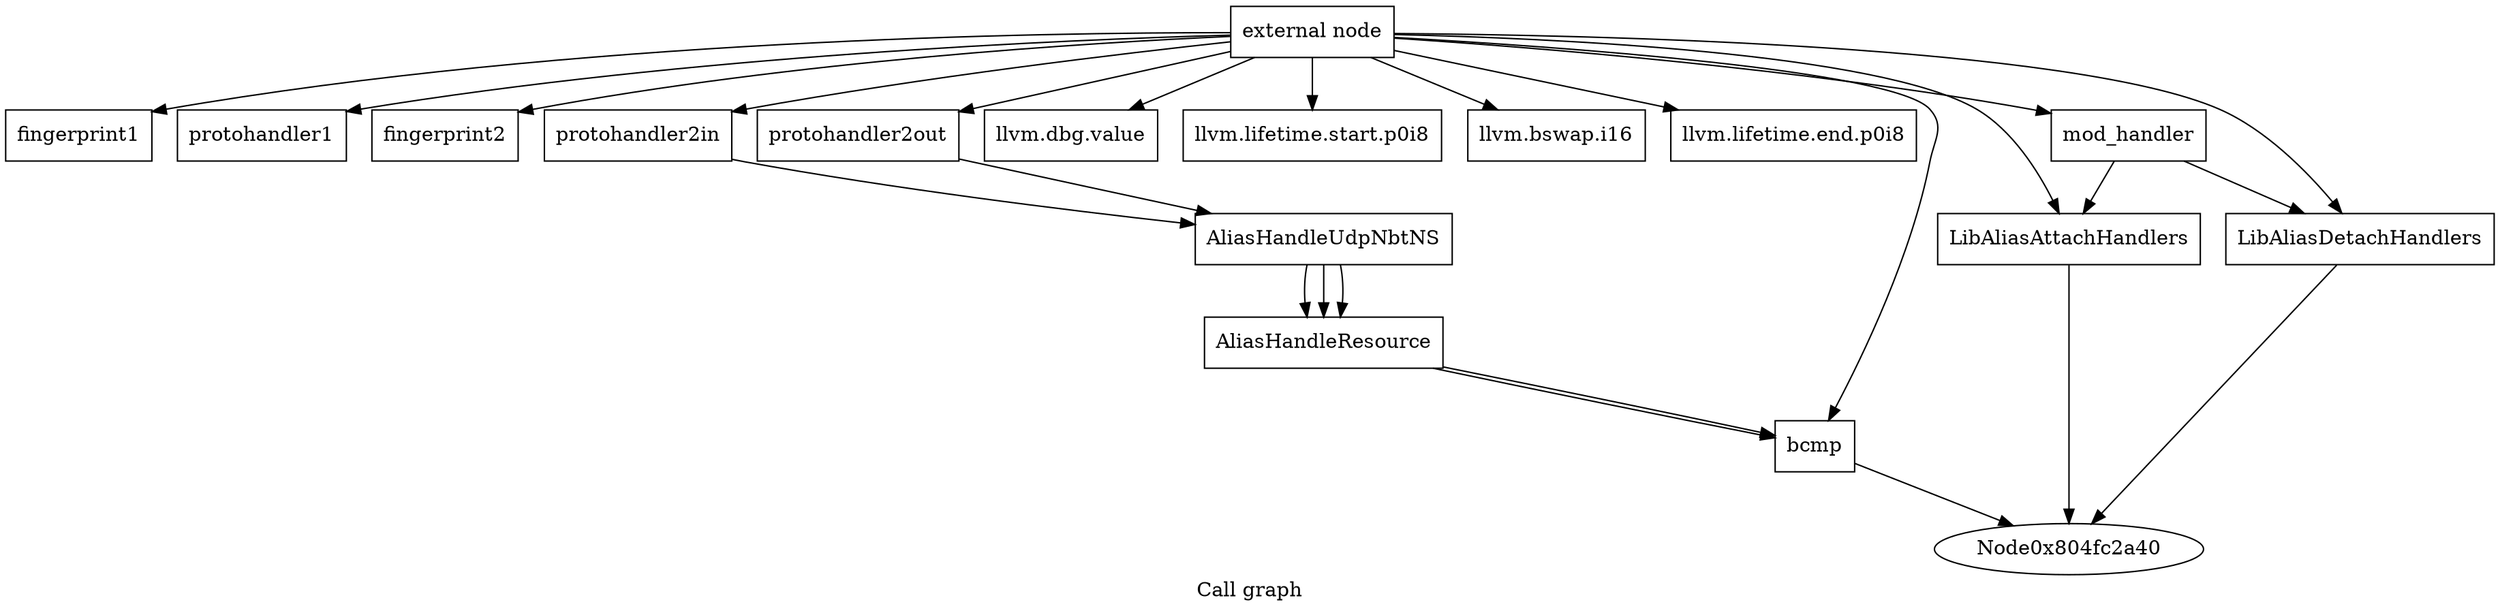 digraph "Call graph" {
	label="Call graph";

	Node0x804fc2a10 [shape=record,label="{external node}"];
	Node0x804fc2a10 -> Node0x804fc2aa0;
	Node0x804fc2a10 -> Node0x804fc2b00;
	Node0x804fc2a10 -> Node0x804fc2b60;
	Node0x804fc2a10 -> Node0x804fc2bc0;
	Node0x804fc2a10 -> Node0x804fc2c80;
	Node0x804fc2a10 -> Node0x804fc2ce0;
	Node0x804fc2a10 -> Node0x804fc2da0;
	Node0x804fc2a10 -> Node0x804fc2e00;
	Node0x804fc2a10 -> Node0x804fc2ec0;
	Node0x804fc2a10 -> Node0x804fc2e60;
	Node0x804fc2a10 -> Node0x804fc2f20;
	Node0x804fc2a10 -> Node0x804fc2f80;
	Node0x804fc2a10 -> Node0x804fc2fe0;
	Node0x804fc2aa0 [shape=record,label="{fingerprint1}"];
	Node0x804fc2b00 [shape=record,label="{protohandler1}"];
	Node0x804fc2b60 [shape=record,label="{fingerprint2}"];
	Node0x804fc2bc0 [shape=record,label="{protohandler2in}"];
	Node0x804fc2bc0 -> Node0x804fc2c20;
	Node0x804fc2c80 [shape=record,label="{protohandler2out}"];
	Node0x804fc2c80 -> Node0x804fc2c20;
	Node0x804fc2ce0 [shape=record,label="{llvm.dbg.value}"];
	Node0x804fc2c20 [shape=record,label="{AliasHandleUdpNbtNS}"];
	Node0x804fc2c20 -> Node0x804fc2d40;
	Node0x804fc2c20 -> Node0x804fc2d40;
	Node0x804fc2c20 -> Node0x804fc2d40;
	Node0x804fc2da0 [shape=record,label="{llvm.lifetime.start.p0i8}"];
	Node0x804fc2e00 [shape=record,label="{llvm.bswap.i16}"];
	Node0x804fc2d40 [shape=record,label="{AliasHandleResource}"];
	Node0x804fc2d40 -> Node0x804fc2e60;
	Node0x804fc2d40 -> Node0x804fc2e60;
	Node0x804fc2ec0 [shape=record,label="{llvm.lifetime.end.p0i8}"];
	Node0x804fc2e60 [shape=record,label="{bcmp}"];
	Node0x804fc2e60 -> Node0x804fc2a40;
	Node0x804fc2f20 [shape=record,label="{mod_handler}"];
	Node0x804fc2f20 -> Node0x804fc2f80;
	Node0x804fc2f20 -> Node0x804fc2fe0;
	Node0x804fc2f80 [shape=record,label="{LibAliasAttachHandlers}"];
	Node0x804fc2f80 -> Node0x804fc2a40;
	Node0x804fc2fe0 [shape=record,label="{LibAliasDetachHandlers}"];
	Node0x804fc2fe0 -> Node0x804fc2a40;
}
